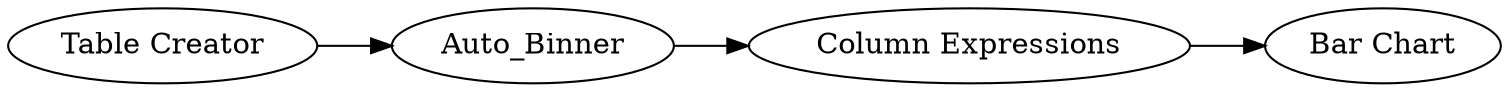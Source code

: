 digraph {
	402 -> 403
	403 -> 404
	401 -> 402
	404 [label="Bar Chart"]
	402 [label=Auto_Binner]
	403 [label="Column Expressions"]
	401 [label="Table Creator"]
	rankdir=LR
}
